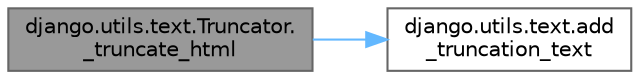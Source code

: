 digraph "django.utils.text.Truncator._truncate_html"
{
 // LATEX_PDF_SIZE
  bgcolor="transparent";
  edge [fontname=Helvetica,fontsize=10,labelfontname=Helvetica,labelfontsize=10];
  node [fontname=Helvetica,fontsize=10,shape=box,height=0.2,width=0.4];
  rankdir="LR";
  Node1 [id="Node000001",label="django.utils.text.Truncator.\l_truncate_html",height=0.2,width=0.4,color="gray40", fillcolor="grey60", style="filled", fontcolor="black",tooltip=" "];
  Node1 -> Node2 [id="edge1_Node000001_Node000002",color="steelblue1",style="solid",tooltip=" "];
  Node2 [id="Node000002",label="django.utils.text.add\l_truncation_text",height=0.2,width=0.4,color="grey40", fillcolor="white", style="filled",URL="$namespacedjango_1_1utils_1_1text.html#aa35569f39c2bf7c8f0476a23bd7bb4c3",tooltip=" "];
}
